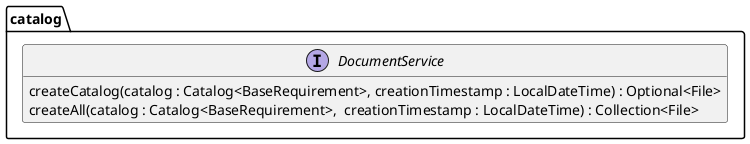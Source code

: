 @startuml TenantInterfaces.png
hide empty members

skinparam componentStyle uml2
'skinparam component {
'  BorderColor #grey
'  BackgroundColor #white
'}

package catalog {
    interface DocumentService {
        createCatalog(catalog : Catalog<BaseRequirement>, creationTimestamp : LocalDateTime) : Optional<File>
        createAll(catalog : Catalog<BaseRequirement>,  creationTimestamp : LocalDateTime) : Collection<File>
    }
}

@enduml
